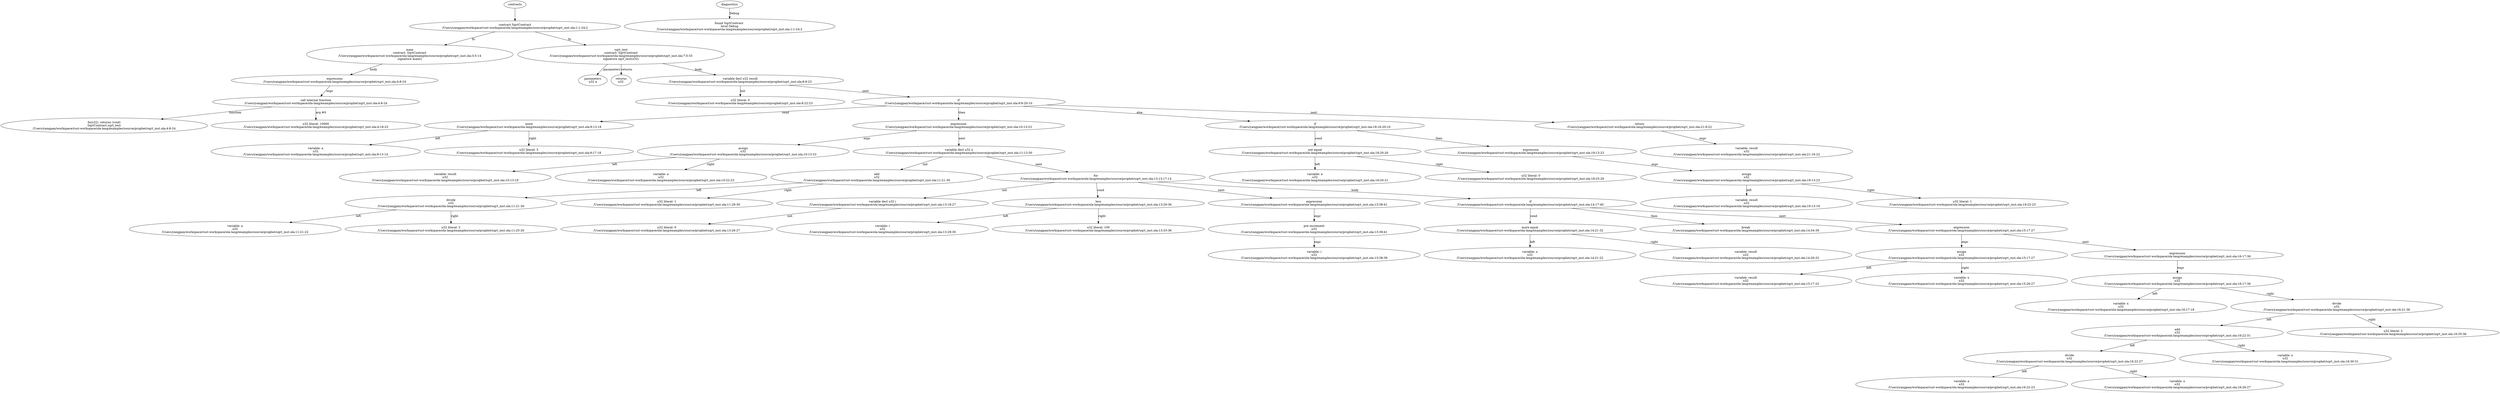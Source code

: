 strict digraph "/Users/yangpan/workspace/rust-workspace/ola-lang/examples/source/prophet/sqrt_inst.ola" {
	contract [label="contract SqrtContract\n/Users/yangpan/workspace/rust-workspace/ola-lang/examples/source/prophet/sqrt_inst.ola:1:1-24:2"]
	main [label="main\ncontract: SqrtContract\n/Users/yangpan/workspace/rust-workspace/ola-lang/examples/source/prophet/sqrt_inst.ola:3:5-14\nsignature main()"]
	expr [label="expression\n/Users/yangpan/workspace/rust-workspace/ola-lang/examples/source/prophet/sqrt_inst.ola:4:8-24"]
	call_internal_function [label="call internal function\n/Users/yangpan/workspace/rust-workspace/ola-lang/examples/source/prophet/sqrt_inst.ola:4:8-24"]
	internal_function [label="fn(u32)  returns (void)\nSqrtContract.sqrt_test\n/Users/yangpan/workspace/rust-workspace/ola-lang/examples/source/prophet/sqrt_inst.ola:4:8-24"]
	number_literal [label="u32 literal: 10000\n/Users/yangpan/workspace/rust-workspace/ola-lang/examples/source/prophet/sqrt_inst.ola:4:18-23"]
	sqrt_test [label="sqrt_test\ncontract: SqrtContract\n/Users/yangpan/workspace/rust-workspace/ola-lang/examples/source/prophet/sqrt_inst.ola:7:5-33\nsignature sqrt_test(u32)"]
	parameters [label="parameters\nu32 a"]
	returns [label="returns\nu32 "]
	var_decl [label="variable decl u32 result\n/Users/yangpan/workspace/rust-workspace/ola-lang/examples/source/prophet/sqrt_inst.ola:8:9-23"]
	number_literal_11 [label="u32 literal: 0\n/Users/yangpan/workspace/rust-workspace/ola-lang/examples/source/prophet/sqrt_inst.ola:8:22-23"]
	if [label="if\n/Users/yangpan/workspace/rust-workspace/ola-lang/examples/source/prophet/sqrt_inst.ola:9:9-20:10"]
	more [label="more\n/Users/yangpan/workspace/rust-workspace/ola-lang/examples/source/prophet/sqrt_inst.ola:9:13-18"]
	variable [label="variable: a\nu32\n/Users/yangpan/workspace/rust-workspace/ola-lang/examples/source/prophet/sqrt_inst.ola:9:13-14"]
	number_literal_15 [label="u32 literal: 3\n/Users/yangpan/workspace/rust-workspace/ola-lang/examples/source/prophet/sqrt_inst.ola:9:17-18"]
	expr_16 [label="expression\n/Users/yangpan/workspace/rust-workspace/ola-lang/examples/source/prophet/sqrt_inst.ola:10:13-23"]
	assign [label="assign\nu32\n/Users/yangpan/workspace/rust-workspace/ola-lang/examples/source/prophet/sqrt_inst.ola:10:13-23"]
	variable_18 [label="variable: result\nu32\n/Users/yangpan/workspace/rust-workspace/ola-lang/examples/source/prophet/sqrt_inst.ola:10:13-19"]
	variable_19 [label="variable: a\nu32\n/Users/yangpan/workspace/rust-workspace/ola-lang/examples/source/prophet/sqrt_inst.ola:10:22-23"]
	var_decl_20 [label="variable decl u32 x\n/Users/yangpan/workspace/rust-workspace/ola-lang/examples/source/prophet/sqrt_inst.ola:11:13-30"]
	add [label="add\nu32\n/Users/yangpan/workspace/rust-workspace/ola-lang/examples/source/prophet/sqrt_inst.ola:11:21-30"]
	divide [label="divide\nu32\n/Users/yangpan/workspace/rust-workspace/ola-lang/examples/source/prophet/sqrt_inst.ola:11:21-26"]
	variable_23 [label="variable: a\nu32\n/Users/yangpan/workspace/rust-workspace/ola-lang/examples/source/prophet/sqrt_inst.ola:11:21-22"]
	number_literal_24 [label="u32 literal: 2\n/Users/yangpan/workspace/rust-workspace/ola-lang/examples/source/prophet/sqrt_inst.ola:11:25-26"]
	number_literal_25 [label="u32 literal: 1\n/Users/yangpan/workspace/rust-workspace/ola-lang/examples/source/prophet/sqrt_inst.ola:11:29-30"]
	for [label="for\n/Users/yangpan/workspace/rust-workspace/ola-lang/examples/source/prophet/sqrt_inst.ola:13:13-17:14"]
	var_decl_27 [label="variable decl u32 i\n/Users/yangpan/workspace/rust-workspace/ola-lang/examples/source/prophet/sqrt_inst.ola:13:18-27"]
	number_literal_28 [label="u32 literal: 0\n/Users/yangpan/workspace/rust-workspace/ola-lang/examples/source/prophet/sqrt_inst.ola:13:26-27"]
	less [label="less\n/Users/yangpan/workspace/rust-workspace/ola-lang/examples/source/prophet/sqrt_inst.ola:13:29-36"]
	variable_30 [label="variable: i\nu32\n/Users/yangpan/workspace/rust-workspace/ola-lang/examples/source/prophet/sqrt_inst.ola:13:29-30"]
	number_literal_31 [label="u32 literal: 100\n/Users/yangpan/workspace/rust-workspace/ola-lang/examples/source/prophet/sqrt_inst.ola:13:33-36"]
	expr_32 [label="expression\n/Users/yangpan/workspace/rust-workspace/ola-lang/examples/source/prophet/sqrt_inst.ola:13:38-41"]
	pre_increment [label="pre increment\nu32\n/Users/yangpan/workspace/rust-workspace/ola-lang/examples/source/prophet/sqrt_inst.ola:13:38-41"]
	variable_34 [label="variable: i\nu32\n/Users/yangpan/workspace/rust-workspace/ola-lang/examples/source/prophet/sqrt_inst.ola:13:38-39"]
	if_35 [label="if\n/Users/yangpan/workspace/rust-workspace/ola-lang/examples/source/prophet/sqrt_inst.ola:14:17-40"]
	more_equal [label="more equal\n/Users/yangpan/workspace/rust-workspace/ola-lang/examples/source/prophet/sqrt_inst.ola:14:21-32"]
	variable_37 [label="variable: x\nu32\n/Users/yangpan/workspace/rust-workspace/ola-lang/examples/source/prophet/sqrt_inst.ola:14:21-22"]
	variable_38 [label="variable: result\nu32\n/Users/yangpan/workspace/rust-workspace/ola-lang/examples/source/prophet/sqrt_inst.ola:14:26-32"]
	break [label="break\n/Users/yangpan/workspace/rust-workspace/ola-lang/examples/source/prophet/sqrt_inst.ola:14:34-39"]
	expr_40 [label="expression\n/Users/yangpan/workspace/rust-workspace/ola-lang/examples/source/prophet/sqrt_inst.ola:15:17-27"]
	assign_41 [label="assign\nu32\n/Users/yangpan/workspace/rust-workspace/ola-lang/examples/source/prophet/sqrt_inst.ola:15:17-27"]
	variable_42 [label="variable: result\nu32\n/Users/yangpan/workspace/rust-workspace/ola-lang/examples/source/prophet/sqrt_inst.ola:15:17-23"]
	variable_43 [label="variable: x\nu32\n/Users/yangpan/workspace/rust-workspace/ola-lang/examples/source/prophet/sqrt_inst.ola:15:26-27"]
	expr_44 [label="expression\n/Users/yangpan/workspace/rust-workspace/ola-lang/examples/source/prophet/sqrt_inst.ola:16:17-36"]
	assign_45 [label="assign\nu32\n/Users/yangpan/workspace/rust-workspace/ola-lang/examples/source/prophet/sqrt_inst.ola:16:17-36"]
	variable_46 [label="variable: x\nu32\n/Users/yangpan/workspace/rust-workspace/ola-lang/examples/source/prophet/sqrt_inst.ola:16:17-18"]
	divide_47 [label="divide\nu32\n/Users/yangpan/workspace/rust-workspace/ola-lang/examples/source/prophet/sqrt_inst.ola:16:21-36"]
	add_48 [label="add\nu32\n/Users/yangpan/workspace/rust-workspace/ola-lang/examples/source/prophet/sqrt_inst.ola:16:22-31"]
	divide_49 [label="divide\nu32\n/Users/yangpan/workspace/rust-workspace/ola-lang/examples/source/prophet/sqrt_inst.ola:16:22-27"]
	variable_50 [label="variable: a\nu32\n/Users/yangpan/workspace/rust-workspace/ola-lang/examples/source/prophet/sqrt_inst.ola:16:22-23"]
	variable_51 [label="variable: x\nu32\n/Users/yangpan/workspace/rust-workspace/ola-lang/examples/source/prophet/sqrt_inst.ola:16:26-27"]
	variable_52 [label="variable: x\nu32\n/Users/yangpan/workspace/rust-workspace/ola-lang/examples/source/prophet/sqrt_inst.ola:16:30-31"]
	number_literal_53 [label="u32 literal: 2\n/Users/yangpan/workspace/rust-workspace/ola-lang/examples/source/prophet/sqrt_inst.ola:16:35-36"]
	if_54 [label="if\n/Users/yangpan/workspace/rust-workspace/ola-lang/examples/source/prophet/sqrt_inst.ola:18:16-20:10"]
	not_qual [label="not equal\n/Users/yangpan/workspace/rust-workspace/ola-lang/examples/source/prophet/sqrt_inst.ola:18:20-26"]
	variable_56 [label="variable: a\nu32\n/Users/yangpan/workspace/rust-workspace/ola-lang/examples/source/prophet/sqrt_inst.ola:18:20-21"]
	number_literal_57 [label="u32 literal: 0\n/Users/yangpan/workspace/rust-workspace/ola-lang/examples/source/prophet/sqrt_inst.ola:18:25-26"]
	expr_58 [label="expression\n/Users/yangpan/workspace/rust-workspace/ola-lang/examples/source/prophet/sqrt_inst.ola:19:13-23"]
	assign_59 [label="assign\nu32\n/Users/yangpan/workspace/rust-workspace/ola-lang/examples/source/prophet/sqrt_inst.ola:19:13-23"]
	variable_60 [label="variable: result\nu32\n/Users/yangpan/workspace/rust-workspace/ola-lang/examples/source/prophet/sqrt_inst.ola:19:13-19"]
	number_literal_61 [label="u32 literal: 1\n/Users/yangpan/workspace/rust-workspace/ola-lang/examples/source/prophet/sqrt_inst.ola:19:22-23"]
	return [label="return\n/Users/yangpan/workspace/rust-workspace/ola-lang/examples/source/prophet/sqrt_inst.ola:21:9-22"]
	variable_63 [label="variable: result\nu32\n/Users/yangpan/workspace/rust-workspace/ola-lang/examples/source/prophet/sqrt_inst.ola:21:16-22"]
	diagnostic [label="found SqrtContract \nlevel Debug\n/Users/yangpan/workspace/rust-workspace/ola-lang/examples/source/prophet/sqrt_inst.ola:1:1-24:2"]
	contracts -> contract
	contract -> main [label="fn"]
	main -> expr [label="body"]
	expr -> call_internal_function [label="expr"]
	call_internal_function -> internal_function [label="function"]
	call_internal_function -> number_literal [label="arg #0"]
	contract -> sqrt_test [label="fn"]
	sqrt_test -> parameters [label="parameters"]
	sqrt_test -> returns [label="returns"]
	sqrt_test -> var_decl [label="body"]
	var_decl -> number_literal_11 [label="init"]
	var_decl -> if [label="next"]
	if -> more [label="cond"]
	more -> variable [label="left"]
	more -> number_literal_15 [label="right"]
	if -> expr_16 [label="then"]
	expr_16 -> assign [label="expr"]
	assign -> variable_18 [label="left"]
	assign -> variable_19 [label="right"]
	expr_16 -> var_decl_20 [label="next"]
	var_decl_20 -> add [label="init"]
	add -> divide [label="left"]
	divide -> variable_23 [label="left"]
	divide -> number_literal_24 [label="right"]
	add -> number_literal_25 [label="right"]
	var_decl_20 -> for [label="next"]
	for -> var_decl_27 [label="init"]
	var_decl_27 -> number_literal_28 [label="init"]
	for -> less [label="cond"]
	less -> variable_30 [label="left"]
	less -> number_literal_31 [label="right"]
	for -> expr_32 [label="next"]
	expr_32 -> pre_increment [label="expr"]
	pre_increment -> variable_34 [label="expr"]
	for -> if_35 [label="body"]
	if_35 -> more_equal [label="cond"]
	more_equal -> variable_37 [label="left"]
	more_equal -> variable_38 [label="right"]
	if_35 -> break [label="then"]
	if_35 -> expr_40 [label="next"]
	expr_40 -> assign_41 [label="expr"]
	assign_41 -> variable_42 [label="left"]
	assign_41 -> variable_43 [label="right"]
	expr_40 -> expr_44 [label="next"]
	expr_44 -> assign_45 [label="expr"]
	assign_45 -> variable_46 [label="left"]
	assign_45 -> divide_47 [label="right"]
	divide_47 -> add_48 [label="left"]
	add_48 -> divide_49 [label="left"]
	divide_49 -> variable_50 [label="left"]
	divide_49 -> variable_51 [label="right"]
	add_48 -> variable_52 [label="right"]
	divide_47 -> number_literal_53 [label="right"]
	if -> if_54 [label="else"]
	if_54 -> not_qual [label="cond"]
	not_qual -> variable_56 [label="left"]
	not_qual -> number_literal_57 [label="right"]
	if_54 -> expr_58 [label="then"]
	expr_58 -> assign_59 [label="expr"]
	assign_59 -> variable_60 [label="left"]
	assign_59 -> number_literal_61 [label="right"]
	if -> return [label="next"]
	return -> variable_63 [label="expr"]
	diagnostics -> diagnostic [label="Debug"]
}
